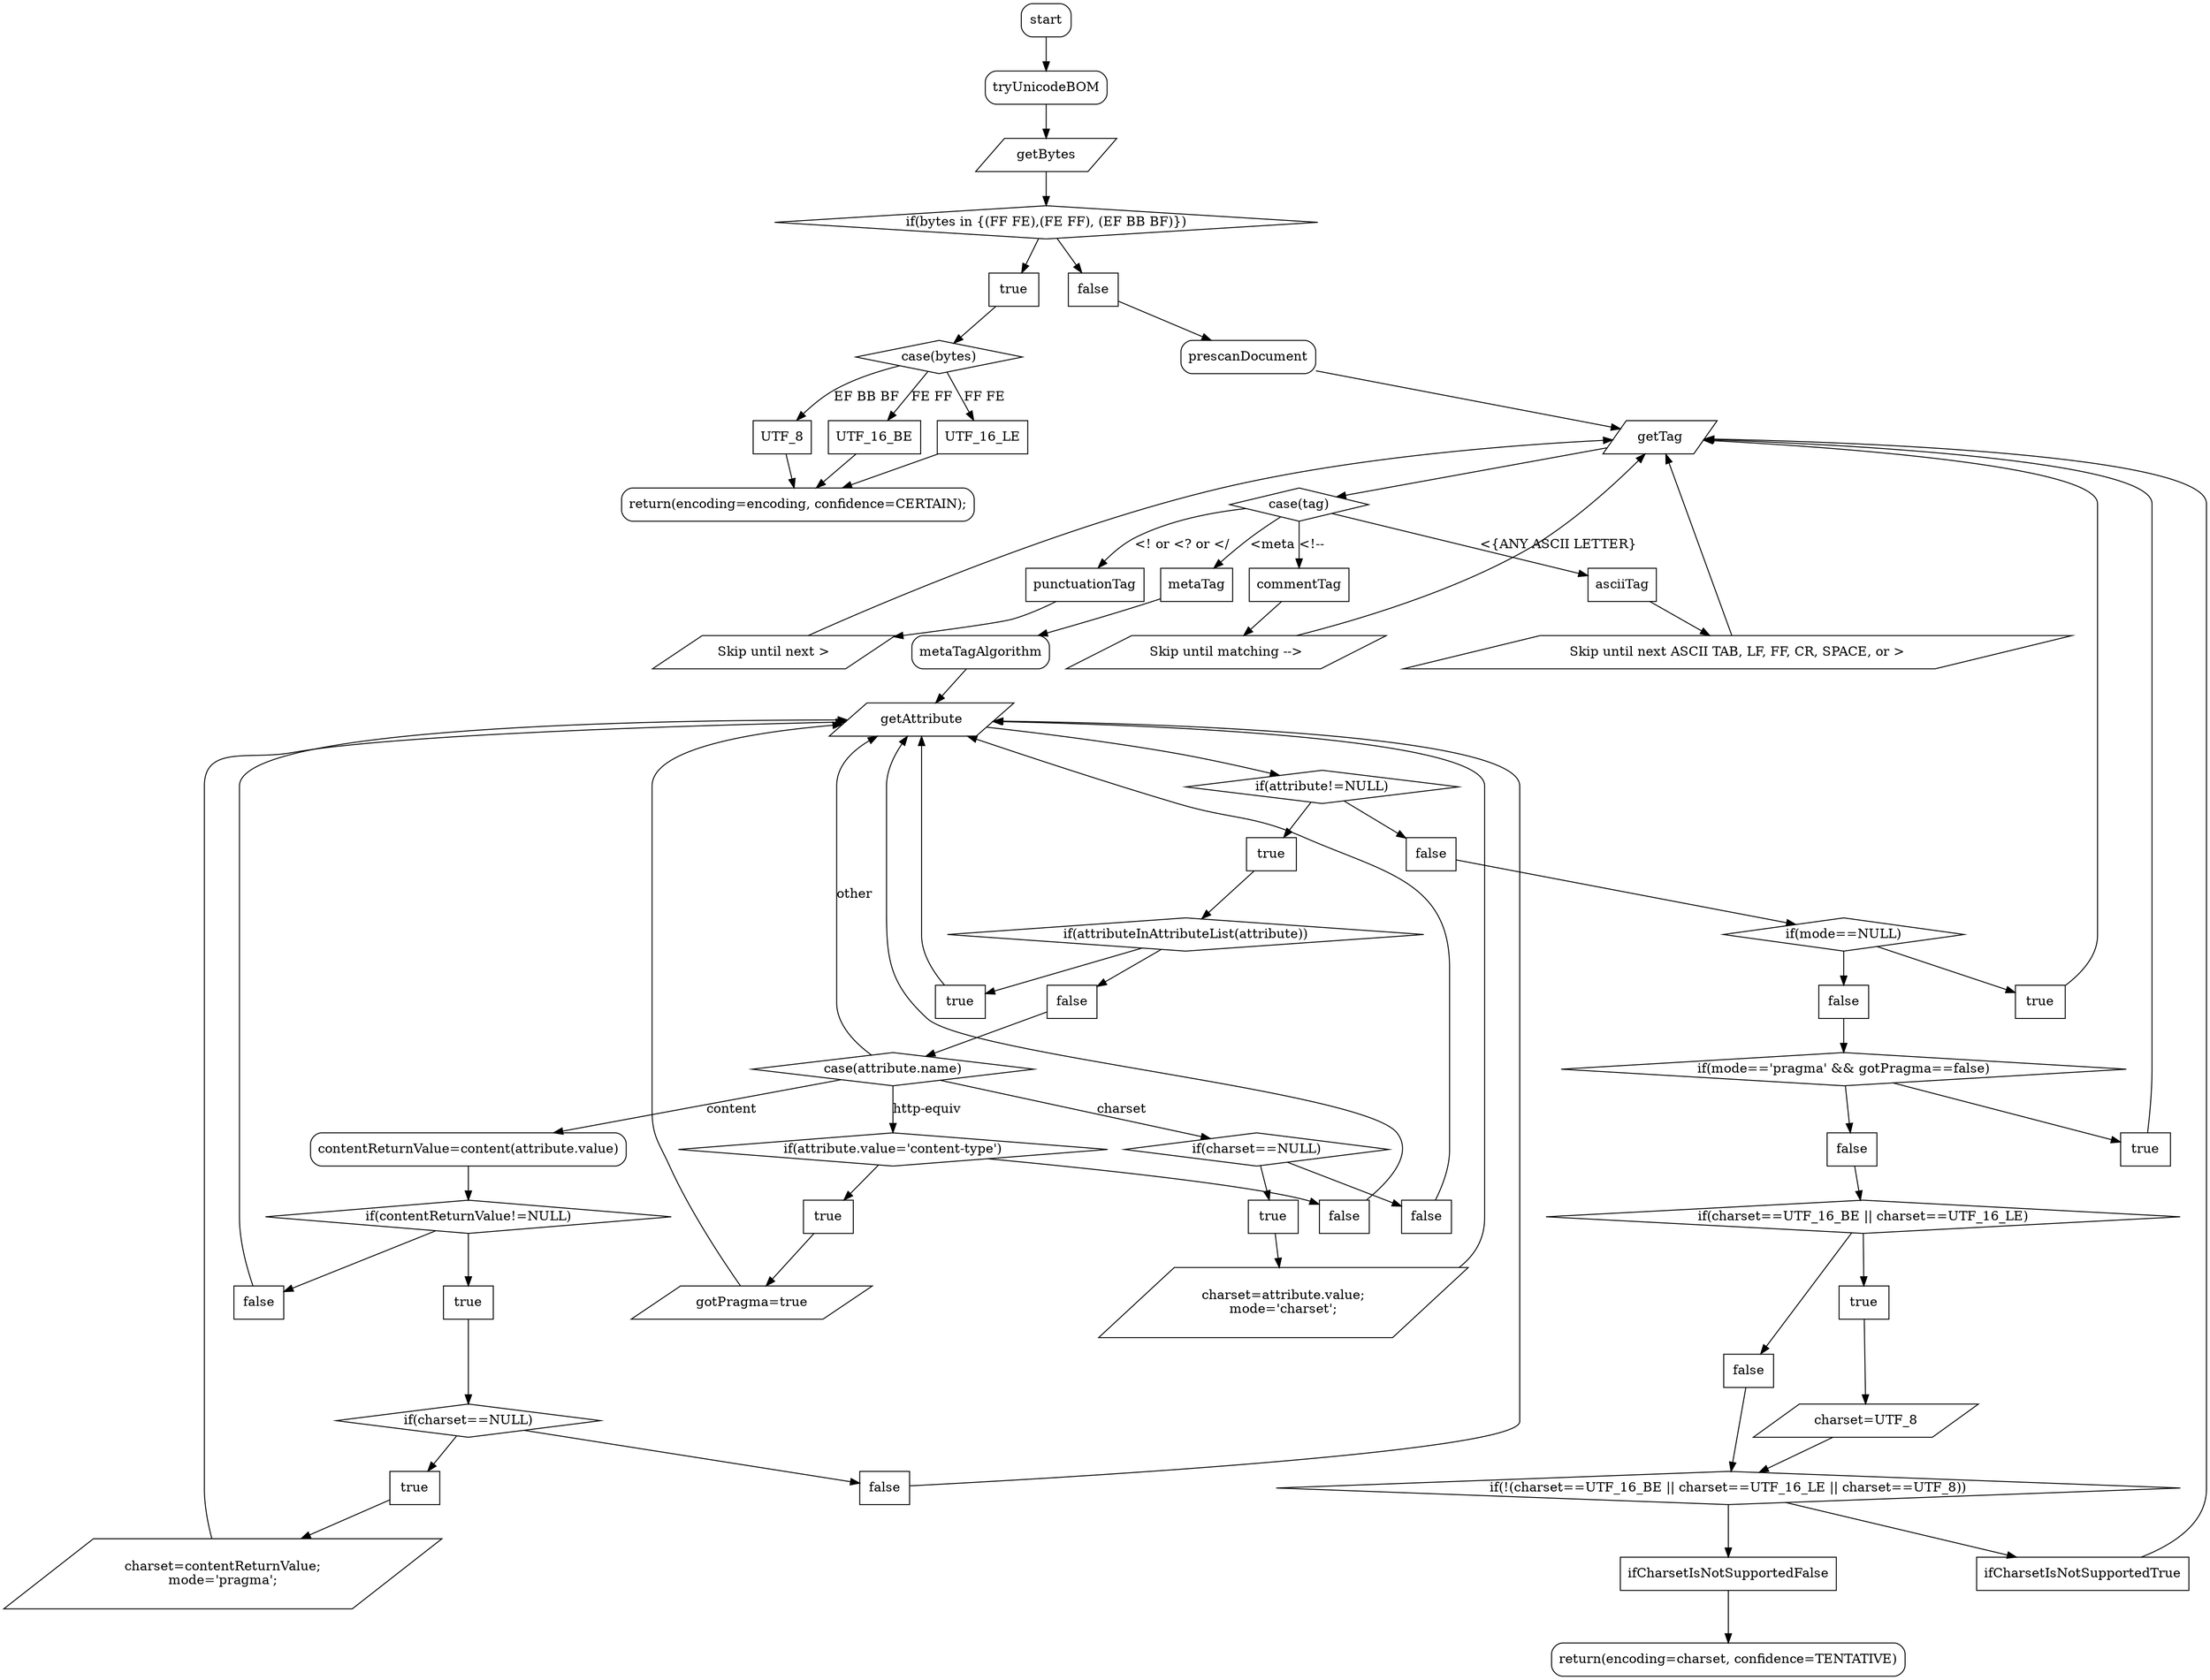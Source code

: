 digraph G {
	node[shape="box", style="rounded"]
		start;
		tryUnicodeBOM;
		prescanDocument;			
		unicodeBOMReturn[label="return(encoding=encoding, confidence=CERTAIN);"];
		metaTagAlgorithm;
		content[label="contentReturnValue=content(attribute.value)"];
		metaTagReturn[label="return(encoding=charset, confidence=TENTATIVE)"];

	node[shape="parallelogram", style=""]
		getBytes;
		getTag;
		commentTagAction[label="Skip until matching -->"];
		asciiTagAction[label="Skip until next ASCII TAB, LF, FF, CR, SPACE, or >"];
		punctuationTagAction[label="Skip until next >"];
		getAttribute;
		setGotPragmaToTrue[label="gotPragma=true"];
		charsetSetCharsetAndMode[label="charset=attribute.value;\nmode='charset';"];
		contentSetCharsetAndMode[label="charset=contentReturnValue;\nmode='pragma';"];
		changeCharsetToUTF_8[label="charset=UTF_8"];

	node[shape="diamond", style=""]
		isUnicodeBOM[label="if(bytes in {(FF FE),(FE FF), (EF BB BF)})"];
		caseUnicodeBOM[label="case(bytes)"];
		caseTag[label="case(tag)"]
		metaTagGetAttributeReturnValueIsNotNull[label="if(attribute!=NULL)"];
		metaTagIsAttributeInAttributeList[label="if(attributeInAttributeList(attribute))"];
		caseMetaTagAttribute[label="case(attribute.name)"];
		isMetaTagAttributeWithNameHttpEquivValueContentType[label="if(attribute.value='content-type')"];
		charsetIsCharsetStillNull[label="if(charset==NULL)"];
		didContentReturnAnEncoding[label="if(contentReturnValue!=NULL)"];
		contentIsCharsetStillNull[label="if(charset==NULL)"];
		ifModeIsNull[label="if(mode==NULL)"];
		ifModeIsPragmaButGotPragmaIsFalse[label="if(mode=='pragma' && gotPragma==false)"];
		ifCharsetIsUTF16[label="if(charset==UTF_16_BE || charset==UTF_16_LE)"];
		ifCharsetIsNotSupported[label="if(!(charset==UTF_16_BE || charset==UTF_16_LE || charset==UTF_8))"];

	node[shape="box", style=""]
		UTF_16_BE;
		UTF_16_LE;
		UTF_8;
		isUnicodeBOMTrue[label="true"];
		isUnicodeBOMFalse[label="false"];
		metaTagGetAttributeReturnValueIsNotNullTrue[label="true"];
		metaTagGetAttributeReturnValueIsNotNullFalse[label="false"];
		metaTagIsAttributeInAttributeListTrue[label="true"];
		metaTagIsAttributeInAttributeListFalse[label="false"];
		isMetaTagAttributeWithNameHttpEquivValueContentTypeFalse[label="false"];
		isMetaTagAttributeWithNameHttpEquivValueContentTypeTrue[label="true"];
		charsetIsCharsetStillNullTrue[label="true"];
		charsetIsCharsetStillNullFalse[label="false"];
		didContentReturnAnEncodingTrue[label="true"];
		didContentReturnAnEncodingFalse[label="false"];
		contentIsCharsetStillNullTrue[label="true"];
		contentIsCharsetStillNullFalse[label="false"];
		ifModeIsNullTrue[label="true"];
		ifModeIsNullFalse[label="false"];
		ifModeIsPragmaButGotPragmaIsFalseTrue[label="true"];
		ifModeIsPragmaButGotPragmaIsFalseFalse[label="false"];
		ifCharsetIsUTF16True[label="true"];
		ifCharsetIsUTF16False[label="false"];

	start -> tryUnicodeBOM -> getBytes -> isUnicodeBOM;

	isUnicodeBOM -> isUnicodeBOMFalse -> prescanDocument;
	isUnicodeBOM -> isUnicodeBOMTrue -> caseUnicodeBOM;

	caseUnicodeBOM -> UTF_16_BE[label="FE FF"] ;
	caseUnicodeBOM -> UTF_16_LE[label="FF FE"];
	caseUnicodeBOM -> UTF_8[label="EF BB BF"];

	UTF_16_BE -> unicodeBOMReturn;	
	UTF_16_LE -> unicodeBOMReturn;
	UTF_8 -> unicodeBOMReturn;
	
	prescanDocument -> getTag -> caseTag;

	caseTag -> commentTag[label="<!--"];
	caseTag -> metaTag[label="<meta"];
	caseTag -> punctuationTag[label="<! or <? or </"];
	caseTag -> asciiTag[label="<{ANY ASCII LETTER}"];

	commentTag -> commentTagAction -> getTag;
	asciiTag -> asciiTagAction -> getTag;
	punctuationTag -> punctuationTagAction -> getTag;

	metaTag -> metaTagAlgorithm;
	
	metaTagAlgorithm -> getAttribute -> metaTagGetAttributeReturnValueIsNotNull;
	
	metaTagGetAttributeReturnValueIsNotNull -> metaTagGetAttributeReturnValueIsNotNullTrue -> metaTagIsAttributeInAttributeList;

	metaTagIsAttributeInAttributeList -> metaTagIsAttributeInAttributeListTrue -> getAttribute;
	metaTagIsAttributeInAttributeList -> metaTagIsAttributeInAttributeListFalse -> caseMetaTagAttribute;

	caseMetaTagAttribute -> isMetaTagAttributeWithNameHttpEquivValueContentType[label="http-equiv"];
	isMetaTagAttributeWithNameHttpEquivValueContentType -> isMetaTagAttributeWithNameHttpEquivValueContentTypeFalse -> getAttribute;
	isMetaTagAttributeWithNameHttpEquivValueContentType -> isMetaTagAttributeWithNameHttpEquivValueContentTypeTrue -> setGotPragmaToTrue -> getAttribute;


	caseMetaTagAttribute -> charsetIsCharsetStillNull[label="charset"];
	charsetIsCharsetStillNull -> charsetIsCharsetStillNullTrue -> charsetSetCharsetAndMode -> getAttribute;
	charsetIsCharsetStillNull -> charsetIsCharsetStillNullFalse -> getAttribute;

	caseMetaTagAttribute -> content[label="content"];
	content -> didContentReturnAnEncoding;
	didContentReturnAnEncoding -> didContentReturnAnEncodingTrue -> contentIsCharsetStillNull;
	didContentReturnAnEncoding -> didContentReturnAnEncodingFalse -> getAttribute;
	contentIsCharsetStillNull -> contentIsCharsetStillNullTrue -> contentSetCharsetAndMode -> getAttribute;
	contentIsCharsetStillNull -> contentIsCharsetStillNullFalse -> getAttribute;

	caseMetaTagAttribute -> getAttribute[label="other"];

	metaTagGetAttributeReturnValueIsNotNull -> metaTagGetAttributeReturnValueIsNotNullFalse -> ifModeIsNull;

	ifModeIsNull -> ifModeIsNullTrue -> getTag;
	ifModeIsNull -> ifModeIsNullFalse -> ifModeIsPragmaButGotPragmaIsFalse;

	ifModeIsPragmaButGotPragmaIsFalse -> ifModeIsPragmaButGotPragmaIsFalseTrue -> getTag;
	ifModeIsPragmaButGotPragmaIsFalse -> ifModeIsPragmaButGotPragmaIsFalseFalse -> ifCharsetIsUTF16;

	ifCharsetIsUTF16 -> ifCharsetIsUTF16True -> changeCharsetToUTF_8 -> ifCharsetIsNotSupported;
	ifCharsetIsUTF16 -> ifCharsetIsUTF16False -> ifCharsetIsNotSupported;

	ifCharsetIsNotSupported -> ifCharsetIsNotSupportedTrue -> getTag;
	ifCharsetIsNotSupported -> ifCharsetIsNotSupportedFalse -> metaTagReturn;
	
}
